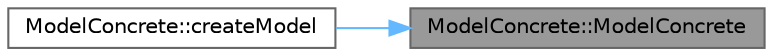 digraph "ModelConcrete::ModelConcrete"
{
 // LATEX_PDF_SIZE
  bgcolor="transparent";
  edge [fontname=Helvetica,fontsize=10,labelfontname=Helvetica,labelfontsize=10];
  node [fontname=Helvetica,fontsize=10,shape=box,height=0.2,width=0.4];
  rankdir="RL";
  Node1 [label="ModelConcrete::ModelConcrete",height=0.2,width=0.4,color="gray40", fillcolor="grey60", style="filled", fontcolor="black",tooltip="Empty constructor of the class."];
  Node1 -> Node2 [dir="back",color="steelblue1",style="solid"];
  Node2 [label="ModelConcrete::createModel",height=0.2,width=0.4,color="grey40", fillcolor="white", style="filled",URL="$class_model_concrete.html#a16d4f95c672c9eee60327ba1010ae2a2",tooltip=" "];
}
